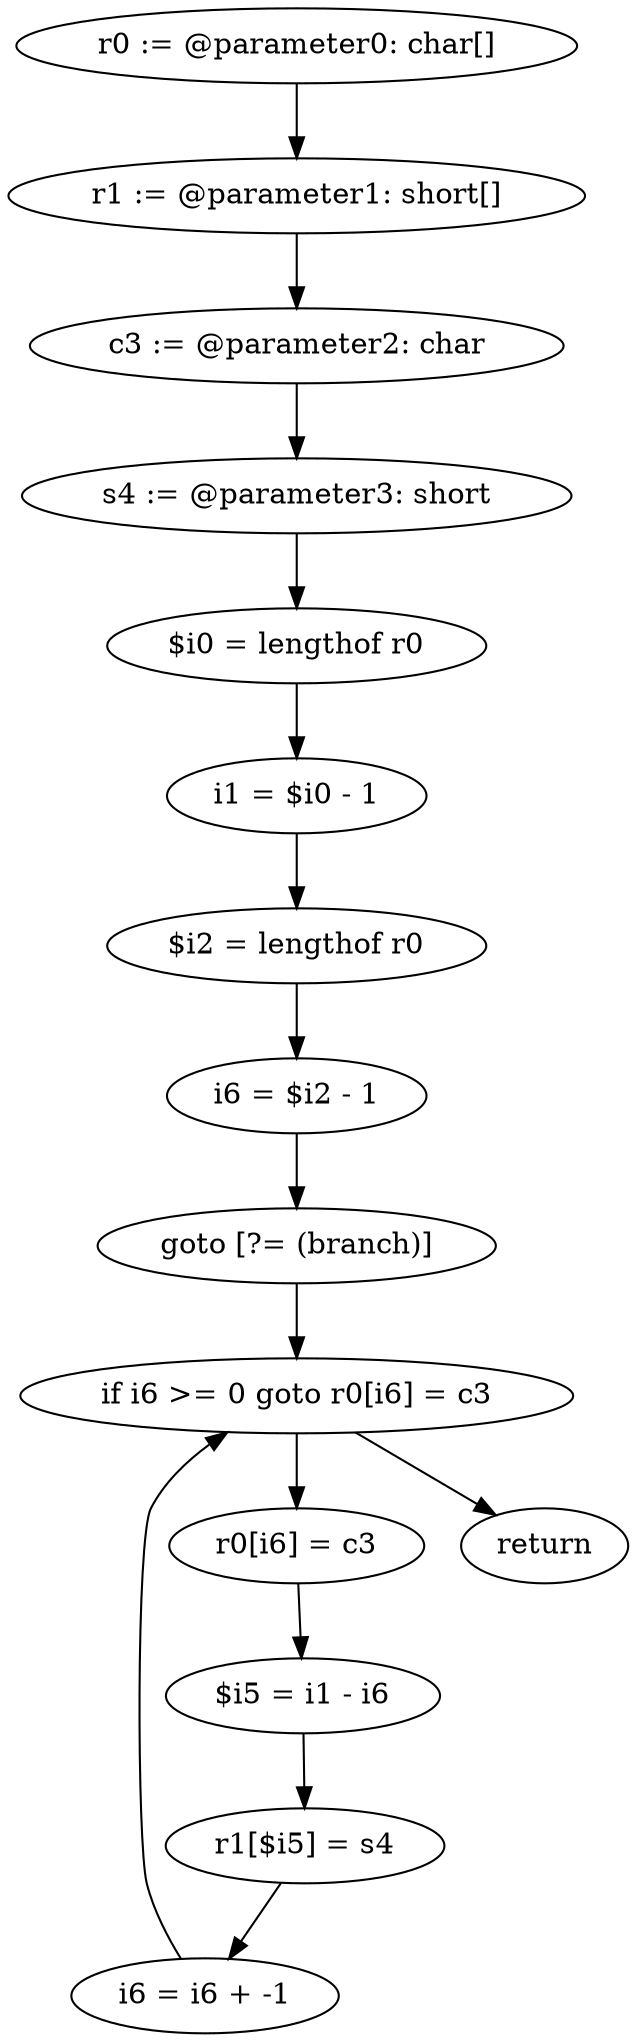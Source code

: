 digraph "unitGraph" {
    "r0 := @parameter0: char[]"
    "r1 := @parameter1: short[]"
    "c3 := @parameter2: char"
    "s4 := @parameter3: short"
    "$i0 = lengthof r0"
    "i1 = $i0 - 1"
    "$i2 = lengthof r0"
    "i6 = $i2 - 1"
    "goto [?= (branch)]"
    "r0[i6] = c3"
    "$i5 = i1 - i6"
    "r1[$i5] = s4"
    "i6 = i6 + -1"
    "if i6 >= 0 goto r0[i6] = c3"
    "return"
    "r0 := @parameter0: char[]"->"r1 := @parameter1: short[]";
    "r1 := @parameter1: short[]"->"c3 := @parameter2: char";
    "c3 := @parameter2: char"->"s4 := @parameter3: short";
    "s4 := @parameter3: short"->"$i0 = lengthof r0";
    "$i0 = lengthof r0"->"i1 = $i0 - 1";
    "i1 = $i0 - 1"->"$i2 = lengthof r0";
    "$i2 = lengthof r0"->"i6 = $i2 - 1";
    "i6 = $i2 - 1"->"goto [?= (branch)]";
    "goto [?= (branch)]"->"if i6 >= 0 goto r0[i6] = c3";
    "r0[i6] = c3"->"$i5 = i1 - i6";
    "$i5 = i1 - i6"->"r1[$i5] = s4";
    "r1[$i5] = s4"->"i6 = i6 + -1";
    "i6 = i6 + -1"->"if i6 >= 0 goto r0[i6] = c3";
    "if i6 >= 0 goto r0[i6] = c3"->"return";
    "if i6 >= 0 goto r0[i6] = c3"->"r0[i6] = c3";
}
